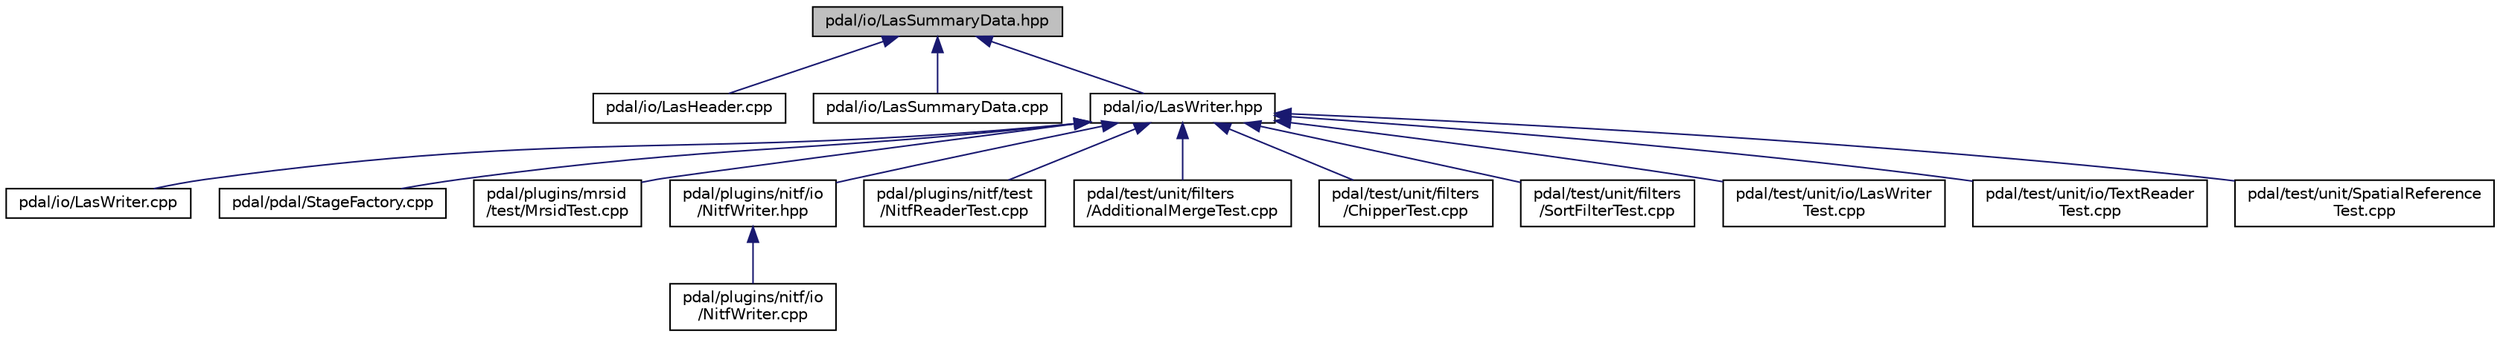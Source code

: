 digraph "pdal/io/LasSummaryData.hpp"
{
  edge [fontname="Helvetica",fontsize="10",labelfontname="Helvetica",labelfontsize="10"];
  node [fontname="Helvetica",fontsize="10",shape=record];
  Node1 [label="pdal/io/LasSummaryData.hpp",height=0.2,width=0.4,color="black", fillcolor="grey75", style="filled", fontcolor="black"];
  Node1 -> Node2 [dir="back",color="midnightblue",fontsize="10",style="solid",fontname="Helvetica"];
  Node2 [label="pdal/io/LasHeader.cpp",height=0.2,width=0.4,color="black", fillcolor="white", style="filled",URL="$LasHeader_8cpp.html"];
  Node1 -> Node3 [dir="back",color="midnightblue",fontsize="10",style="solid",fontname="Helvetica"];
  Node3 [label="pdal/io/LasSummaryData.cpp",height=0.2,width=0.4,color="black", fillcolor="white", style="filled",URL="$LasSummaryData_8cpp.html"];
  Node1 -> Node4 [dir="back",color="midnightblue",fontsize="10",style="solid",fontname="Helvetica"];
  Node4 [label="pdal/io/LasWriter.hpp",height=0.2,width=0.4,color="black", fillcolor="white", style="filled",URL="$LasWriter_8hpp.html"];
  Node4 -> Node5 [dir="back",color="midnightblue",fontsize="10",style="solid",fontname="Helvetica"];
  Node5 [label="pdal/io/LasWriter.cpp",height=0.2,width=0.4,color="black", fillcolor="white", style="filled",URL="$LasWriter_8cpp.html"];
  Node4 -> Node6 [dir="back",color="midnightblue",fontsize="10",style="solid",fontname="Helvetica"];
  Node6 [label="pdal/pdal/StageFactory.cpp",height=0.2,width=0.4,color="black", fillcolor="white", style="filled",URL="$StageFactory_8cpp.html"];
  Node4 -> Node7 [dir="back",color="midnightblue",fontsize="10",style="solid",fontname="Helvetica"];
  Node7 [label="pdal/plugins/mrsid\l/test/MrsidTest.cpp",height=0.2,width=0.4,color="black", fillcolor="white", style="filled",URL="$MrsidTest_8cpp.html"];
  Node4 -> Node8 [dir="back",color="midnightblue",fontsize="10",style="solid",fontname="Helvetica"];
  Node8 [label="pdal/plugins/nitf/io\l/NitfWriter.hpp",height=0.2,width=0.4,color="black", fillcolor="white", style="filled",URL="$NitfWriter_8hpp.html"];
  Node8 -> Node9 [dir="back",color="midnightblue",fontsize="10",style="solid",fontname="Helvetica"];
  Node9 [label="pdal/plugins/nitf/io\l/NitfWriter.cpp",height=0.2,width=0.4,color="black", fillcolor="white", style="filled",URL="$NitfWriter_8cpp.html"];
  Node4 -> Node10 [dir="back",color="midnightblue",fontsize="10",style="solid",fontname="Helvetica"];
  Node10 [label="pdal/plugins/nitf/test\l/NitfReaderTest.cpp",height=0.2,width=0.4,color="black", fillcolor="white", style="filled",URL="$NitfReaderTest_8cpp.html"];
  Node4 -> Node11 [dir="back",color="midnightblue",fontsize="10",style="solid",fontname="Helvetica"];
  Node11 [label="pdal/test/unit/filters\l/AdditionalMergeTest.cpp",height=0.2,width=0.4,color="black", fillcolor="white", style="filled",URL="$AdditionalMergeTest_8cpp.html"];
  Node4 -> Node12 [dir="back",color="midnightblue",fontsize="10",style="solid",fontname="Helvetica"];
  Node12 [label="pdal/test/unit/filters\l/ChipperTest.cpp",height=0.2,width=0.4,color="black", fillcolor="white", style="filled",URL="$ChipperTest_8cpp.html"];
  Node4 -> Node13 [dir="back",color="midnightblue",fontsize="10",style="solid",fontname="Helvetica"];
  Node13 [label="pdal/test/unit/filters\l/SortFilterTest.cpp",height=0.2,width=0.4,color="black", fillcolor="white", style="filled",URL="$SortFilterTest_8cpp.html"];
  Node4 -> Node14 [dir="back",color="midnightblue",fontsize="10",style="solid",fontname="Helvetica"];
  Node14 [label="pdal/test/unit/io/LasWriter\lTest.cpp",height=0.2,width=0.4,color="black", fillcolor="white", style="filled",URL="$LasWriterTest_8cpp.html"];
  Node4 -> Node15 [dir="back",color="midnightblue",fontsize="10",style="solid",fontname="Helvetica"];
  Node15 [label="pdal/test/unit/io/TextReader\lTest.cpp",height=0.2,width=0.4,color="black", fillcolor="white", style="filled",URL="$TextReaderTest_8cpp.html"];
  Node4 -> Node16 [dir="back",color="midnightblue",fontsize="10",style="solid",fontname="Helvetica"];
  Node16 [label="pdal/test/unit/SpatialReference\lTest.cpp",height=0.2,width=0.4,color="black", fillcolor="white", style="filled",URL="$SpatialReferenceTest_8cpp.html"];
}
